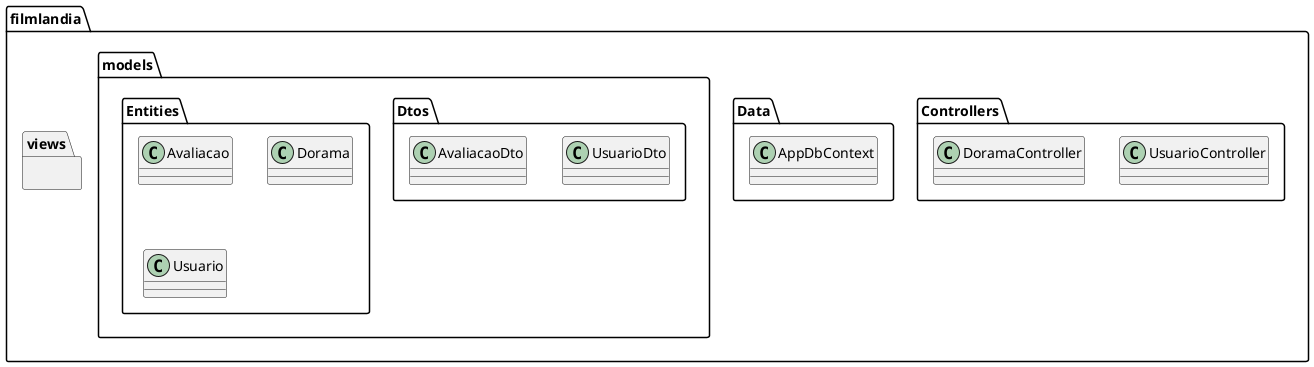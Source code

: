 ﻿@startuml
package filmlandia {
        package Controllers {
class UsuarioController
class DoramaController
}
        package Data {
        class AppDbContext 
        }
        package models {
                package Dtos {
class UsuarioDto
class AvaliacaoDto
}
                package Entities {
    class Avaliacao
    class Dorama
    class Usuario
            }
        

       
        }
package views{}
        

    
    }
@enduml